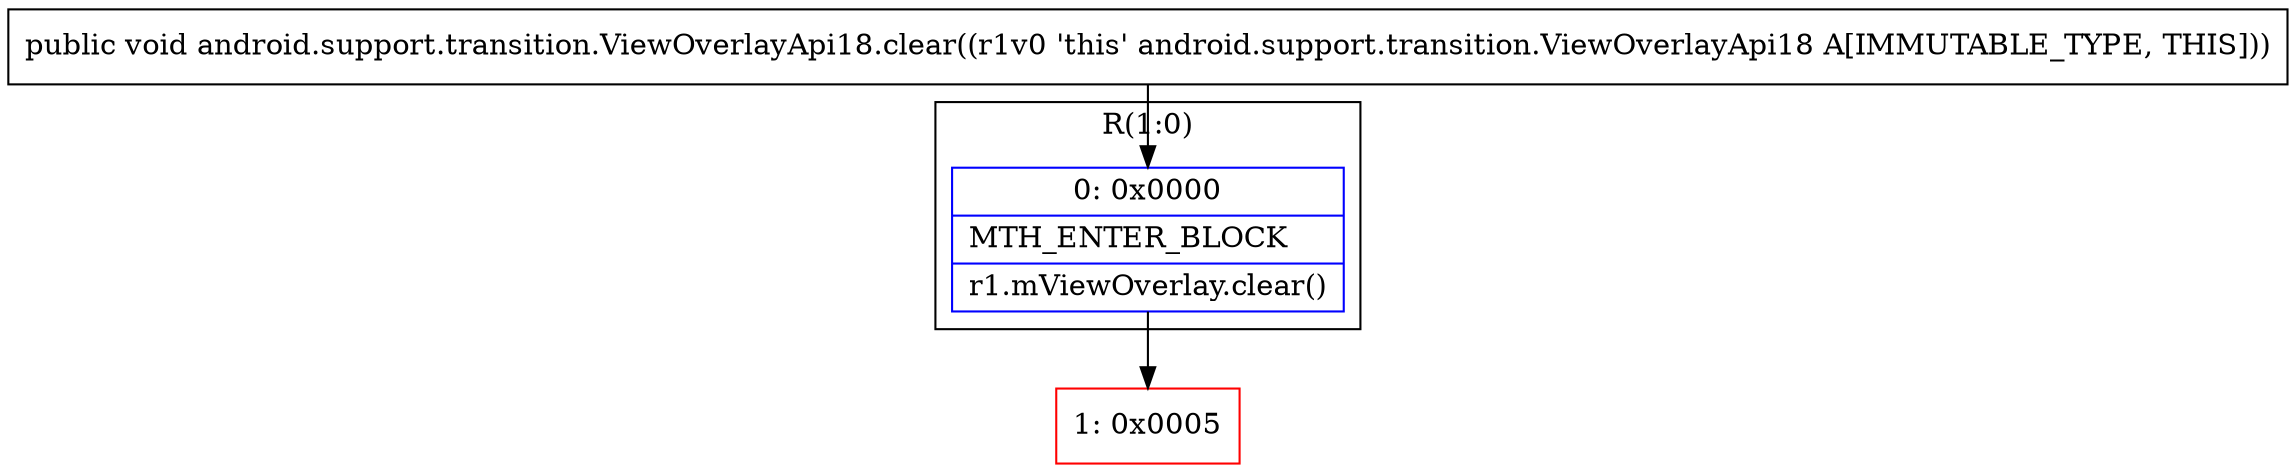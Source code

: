 digraph "CFG forandroid.support.transition.ViewOverlayApi18.clear()V" {
subgraph cluster_Region_1184822606 {
label = "R(1:0)";
node [shape=record,color=blue];
Node_0 [shape=record,label="{0\:\ 0x0000|MTH_ENTER_BLOCK\l|r1.mViewOverlay.clear()\l}"];
}
Node_1 [shape=record,color=red,label="{1\:\ 0x0005}"];
MethodNode[shape=record,label="{public void android.support.transition.ViewOverlayApi18.clear((r1v0 'this' android.support.transition.ViewOverlayApi18 A[IMMUTABLE_TYPE, THIS])) }"];
MethodNode -> Node_0;
Node_0 -> Node_1;
}

